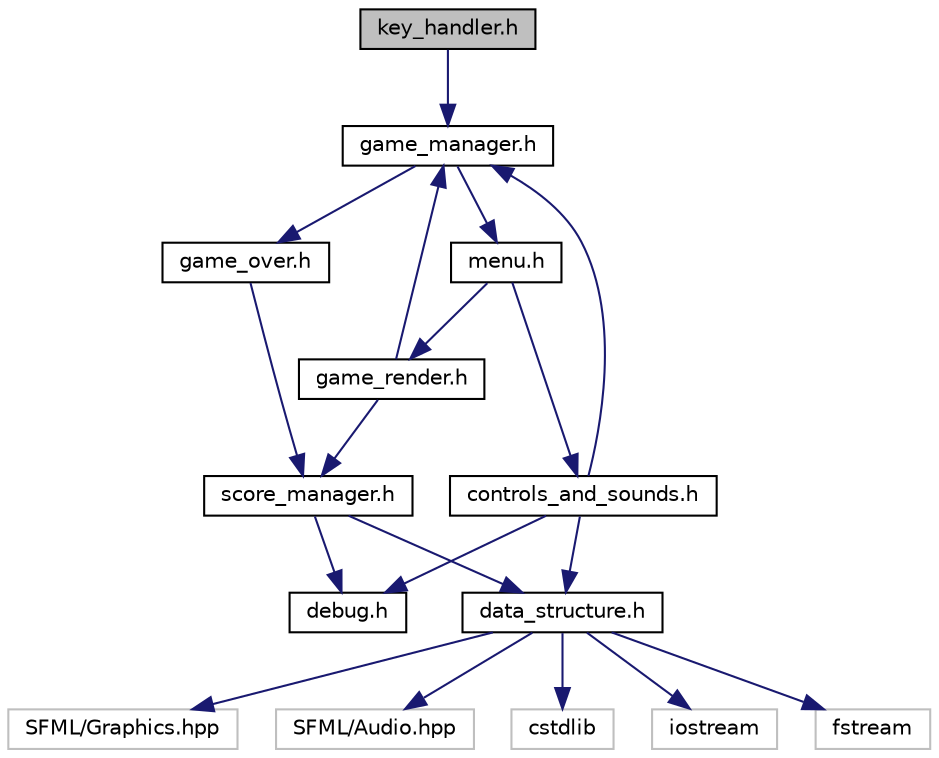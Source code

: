 digraph "key_handler.h"
{
  edge [fontname="Helvetica",fontsize="10",labelfontname="Helvetica",labelfontsize="10"];
  node [fontname="Helvetica",fontsize="10",shape=record];
  Node1 [label="key_handler.h",height=0.2,width=0.4,color="black", fillcolor="grey75", style="filled", fontcolor="black"];
  Node1 -> Node2 [color="midnightblue",fontsize="10",style="solid",fontname="Helvetica"];
  Node2 [label="game_manager.h",height=0.2,width=0.4,color="black", fillcolor="white", style="filled",URL="$game__manager_8h.html"];
  Node2 -> Node3 [color="midnightblue",fontsize="10",style="solid",fontname="Helvetica"];
  Node3 [label="menu.h",height=0.2,width=0.4,color="black", fillcolor="white", style="filled",URL="$menu_8h.html"];
  Node3 -> Node4 [color="midnightblue",fontsize="10",style="solid",fontname="Helvetica"];
  Node4 [label="game_render.h",height=0.2,width=0.4,color="black", fillcolor="white", style="filled",URL="$game__render_8h.html"];
  Node4 -> Node2 [color="midnightblue",fontsize="10",style="solid",fontname="Helvetica"];
  Node4 -> Node5 [color="midnightblue",fontsize="10",style="solid",fontname="Helvetica"];
  Node5 [label="score_manager.h",height=0.2,width=0.4,color="black", fillcolor="white", style="filled",URL="$score__manager_8h.html"];
  Node5 -> Node6 [color="midnightblue",fontsize="10",style="solid",fontname="Helvetica"];
  Node6 [label="debug.h",height=0.2,width=0.4,color="black", fillcolor="white", style="filled",URL="$debug_8h.html"];
  Node5 -> Node7 [color="midnightblue",fontsize="10",style="solid",fontname="Helvetica"];
  Node7 [label="data_structure.h",height=0.2,width=0.4,color="black", fillcolor="white", style="filled",URL="$data__structure_8h.html"];
  Node7 -> Node8 [color="midnightblue",fontsize="10",style="solid",fontname="Helvetica"];
  Node8 [label="SFML/Graphics.hpp",height=0.2,width=0.4,color="grey75", fillcolor="white", style="filled"];
  Node7 -> Node9 [color="midnightblue",fontsize="10",style="solid",fontname="Helvetica"];
  Node9 [label="SFML/Audio.hpp",height=0.2,width=0.4,color="grey75", fillcolor="white", style="filled"];
  Node7 -> Node10 [color="midnightblue",fontsize="10",style="solid",fontname="Helvetica"];
  Node10 [label="cstdlib",height=0.2,width=0.4,color="grey75", fillcolor="white", style="filled"];
  Node7 -> Node11 [color="midnightblue",fontsize="10",style="solid",fontname="Helvetica"];
  Node11 [label="iostream",height=0.2,width=0.4,color="grey75", fillcolor="white", style="filled"];
  Node7 -> Node12 [color="midnightblue",fontsize="10",style="solid",fontname="Helvetica"];
  Node12 [label="fstream",height=0.2,width=0.4,color="grey75", fillcolor="white", style="filled"];
  Node3 -> Node13 [color="midnightblue",fontsize="10",style="solid",fontname="Helvetica"];
  Node13 [label="controls_and_sounds.h",height=0.2,width=0.4,color="black", fillcolor="white", style="filled",URL="$controls__and__sounds_8h.html"];
  Node13 -> Node6 [color="midnightblue",fontsize="10",style="solid",fontname="Helvetica"];
  Node13 -> Node7 [color="midnightblue",fontsize="10",style="solid",fontname="Helvetica"];
  Node13 -> Node2 [color="midnightblue",fontsize="10",style="solid",fontname="Helvetica"];
  Node2 -> Node14 [color="midnightblue",fontsize="10",style="solid",fontname="Helvetica"];
  Node14 [label="game_over.h",height=0.2,width=0.4,color="black", fillcolor="white", style="filled",URL="$game__over_8h.html"];
  Node14 -> Node5 [color="midnightblue",fontsize="10",style="solid",fontname="Helvetica"];
}
